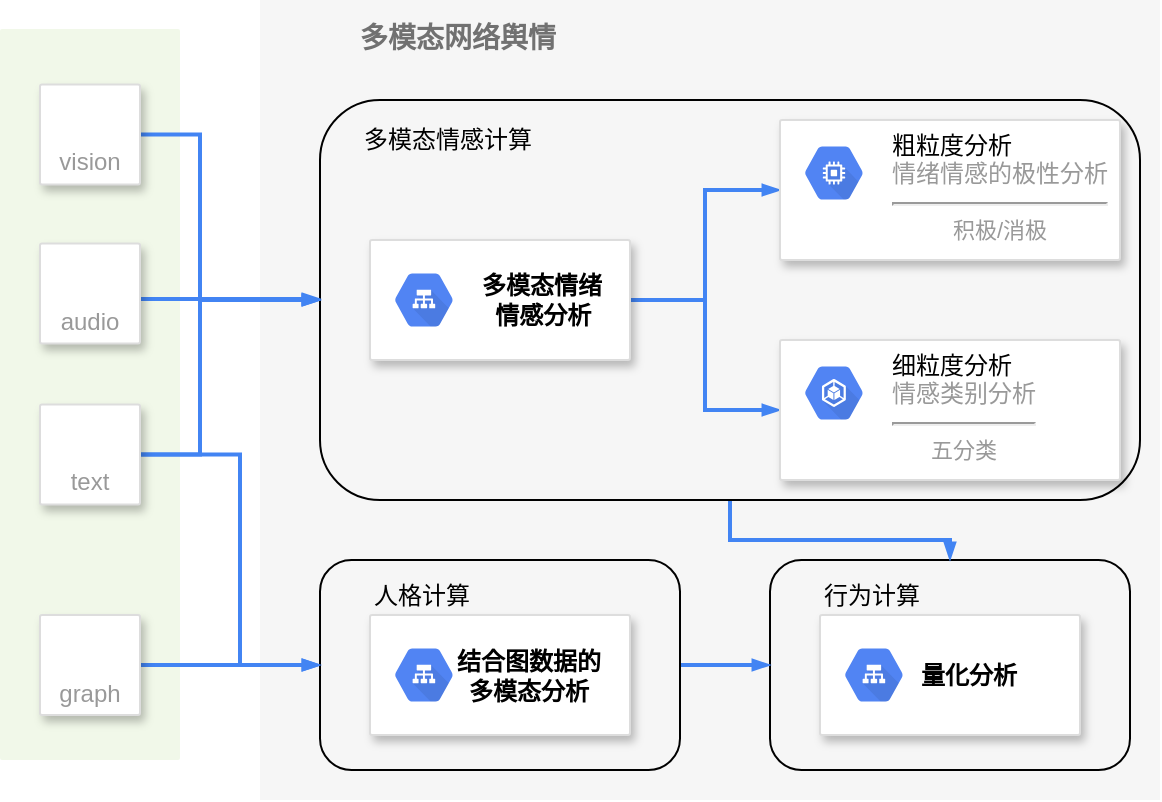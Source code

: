 <mxfile version="14.8.0" type="github">
  <diagram id="f106602c-feb2-e66a-4537-3a34d633f6aa" name="Page-1">
    <mxGraphModel dx="813" dy="435" grid="1" gridSize="10" guides="1" tooltips="1" connect="1" arrows="1" fold="1" page="1" pageScale="1" pageWidth="1169" pageHeight="827" background="none" math="0" shadow="0">
      <root>
        <mxCell id="0" />
        <mxCell id="1" parent="0" />
        <mxCell id="14" value="&lt;b&gt;多模态网络舆情&lt;/b&gt;" style="fillColor=#F6F6F6;strokeColor=none;shadow=0;gradientColor=none;fontSize=14;align=left;spacing=10;fontColor=#717171;9E9E9E;verticalAlign=top;spacingTop=-4;fontStyle=0;spacingLeft=40;html=1;" parent="1" vertex="1">
          <mxGeometry x="400" y="70" width="450" height="400" as="geometry" />
        </mxCell>
        <mxCell id="8_cZJhwKtjIsKoZ_xuZb-1032" value="" style="rounded=1;whiteSpace=wrap;html=1;fontSize=12;fillColor=none;" vertex="1" parent="1">
          <mxGeometry x="655" y="350" width="180" height="105" as="geometry" />
        </mxCell>
        <mxCell id="8_cZJhwKtjIsKoZ_xuZb-1037" style="edgeStyle=orthogonalEdgeStyle;rounded=0;orthogonalLoop=1;jettySize=auto;html=1;exitX=0.5;exitY=1;exitDx=0;exitDy=0;entryX=0.5;entryY=0;entryDx=0;entryDy=0;dashed=0;labelBackgroundColor=none;fontSize=5;startFill=1;endArrow=blockThin;endFill=1;startSize=4;endSize=4;strokeColor=#4284F3;strokeWidth=2;align=left;" edge="1" parent="1" source="8_cZJhwKtjIsKoZ_xuZb-1017" target="8_cZJhwKtjIsKoZ_xuZb-1032">
          <mxGeometry relative="1" as="geometry" />
        </mxCell>
        <mxCell id="8_cZJhwKtjIsKoZ_xuZb-1017" value="" style="rounded=1;whiteSpace=wrap;html=1;fontSize=12;fillColor=none;" vertex="1" parent="1">
          <mxGeometry x="430" y="120" width="410" height="200" as="geometry" />
        </mxCell>
        <mxCell id="997" value="" style="rounded=1;absoluteArcSize=1;arcSize=2;html=1;strokeColor=none;gradientColor=none;shadow=0;dashed=0;fontSize=12;fontColor=#9E9E9E;align=center;verticalAlign=top;spacing=10;spacingTop=-4;fillColor=#F1F8E9;" parent="1" vertex="1">
          <mxGeometry x="270" y="84.5" width="90" height="365.5" as="geometry" />
        </mxCell>
        <mxCell id="8_cZJhwKtjIsKoZ_xuZb-1022" style="edgeStyle=orthogonalEdgeStyle;rounded=0;orthogonalLoop=1;jettySize=auto;html=1;exitX=1;exitY=0.5;exitDx=0;exitDy=0;dashed=0;labelBackgroundColor=none;fontSize=12;startFill=1;endArrow=blockThin;endFill=1;startSize=4;endSize=4;strokeColor=#4284F3;strokeWidth=2;align=left;" edge="1" parent="1" source="985" target="8_cZJhwKtjIsKoZ_xuZb-1017">
          <mxGeometry relative="1" as="geometry">
            <Array as="points">
              <mxPoint x="370" y="137" />
              <mxPoint x="370" y="220" />
            </Array>
          </mxGeometry>
        </mxCell>
        <mxCell id="985" value="vision" style="strokeColor=#dddddd;fillColor=#ffffff;shadow=1;strokeWidth=1;rounded=1;absoluteArcSize=1;arcSize=2;labelPosition=center;verticalLabelPosition=middle;align=center;verticalAlign=bottom;spacingLeft=0;fontColor=#999999;fontSize=12;whiteSpace=wrap;spacingBottom=2;html=1;" parent="1" vertex="1">
          <mxGeometry x="290" y="112.25" width="50" height="50" as="geometry" />
        </mxCell>
        <mxCell id="8_cZJhwKtjIsKoZ_xuZb-1014" style="edgeStyle=orthogonalEdgeStyle;rounded=0;orthogonalLoop=1;jettySize=auto;html=1;exitX=1;exitY=0.5;exitDx=0;exitDy=0;entryX=0;entryY=0.5;entryDx=0;entryDy=0;dashed=0;labelBackgroundColor=none;fontSize=12;startFill=1;endArrow=blockThin;endFill=1;startSize=4;endSize=4;strokeColor=#4284F3;strokeWidth=2;align=left;" edge="1" parent="1" source="989" target="993">
          <mxGeometry relative="1" as="geometry" />
        </mxCell>
        <mxCell id="8_cZJhwKtjIsKoZ_xuZb-1015" style="edgeStyle=orthogonalEdgeStyle;rounded=0;orthogonalLoop=1;jettySize=auto;html=1;exitX=1;exitY=0.5;exitDx=0;exitDy=0;entryX=0;entryY=0.5;entryDx=0;entryDy=0;dashed=0;labelBackgroundColor=none;fontSize=12;startFill=1;endArrow=blockThin;endFill=1;startSize=4;endSize=4;strokeColor=#4284F3;strokeWidth=2;align=left;" edge="1" parent="1" source="989" target="995">
          <mxGeometry relative="1" as="geometry" />
        </mxCell>
        <mxCell id="989" value="" style="strokeColor=#dddddd;fillColor=#ffffff;shadow=1;strokeWidth=1;rounded=1;absoluteArcSize=1;arcSize=2;fontSize=11;fontColor=#9E9E9E;align=center;html=1;" parent="1" vertex="1">
          <mxGeometry x="455" y="190" width="130" height="60" as="geometry" />
        </mxCell>
        <mxCell id="990" value="&lt;div style=&quot;text-align: justify&quot;&gt;&lt;b style=&quot;color: rgb(0 , 0 , 0)&quot;&gt;多模态情绪&lt;/b&gt;&lt;/div&gt;&lt;font color=&quot;#000000&quot; style=&quot;font-size: 12px&quot;&gt;&lt;div style=&quot;text-align: justify&quot;&gt;&lt;b&gt;&amp;nbsp; 情感分析&lt;/b&gt;&lt;/div&gt;&lt;/font&gt;" style="dashed=0;connectable=0;html=1;fillColor=#5184F3;strokeColor=none;shape=mxgraph.gcp2.hexIcon;prIcon=cloud_load_balancing;part=1;labelPosition=right;verticalLabelPosition=middle;align=left;verticalAlign=middle;spacingLeft=5;fontColor=#999999;fontSize=12;" parent="989" vertex="1">
          <mxGeometry y="0.5" width="44" height="39" relative="1" as="geometry">
            <mxPoint x="5" y="-19.5" as="offset" />
          </mxGeometry>
        </mxCell>
        <mxCell id="993" value="" style="strokeColor=#dddddd;fillColor=#ffffff;shadow=1;strokeWidth=1;rounded=1;absoluteArcSize=1;arcSize=2;fontSize=11;fontColor=#9E9E9E;align=center;html=1;" parent="1" vertex="1">
          <mxGeometry x="660" y="130" width="170" height="70" as="geometry" />
        </mxCell>
        <mxCell id="994" value="&lt;font color=&quot;#000000&quot;&gt;粗粒度分析&lt;/font&gt;&lt;br&gt;&lt;div style=&quot;text-align: center&quot;&gt;&lt;span&gt;情绪情感的极性分析&lt;/span&gt;&lt;/div&gt;&lt;hr&gt;&lt;span style=&quot;font-size: 11px&quot;&gt;&lt;div style=&quot;text-align: center&quot;&gt;&lt;span&gt;积极/消极&lt;/span&gt;&lt;/div&gt;&lt;/span&gt;" style="dashed=0;connectable=0;html=1;fillColor=#5184F3;strokeColor=none;shape=mxgraph.gcp2.hexIcon;prIcon=compute_engine;part=1;labelPosition=right;verticalLabelPosition=middle;align=left;verticalAlign=top;spacingLeft=5;fontColor=#999999;fontSize=12;spacingTop=-8;" parent="993" vertex="1">
          <mxGeometry width="44" height="39" relative="1" as="geometry">
            <mxPoint x="5" y="7" as="offset" />
          </mxGeometry>
        </mxCell>
        <mxCell id="995" value="" style="strokeColor=#dddddd;fillColor=#ffffff;shadow=1;strokeWidth=1;rounded=1;absoluteArcSize=1;arcSize=2;fontSize=11;fontColor=#9E9E9E;align=center;html=1;" parent="1" vertex="1">
          <mxGeometry x="660" y="240" width="170" height="70" as="geometry" />
        </mxCell>
        <mxCell id="996" value="&lt;font color=&quot;#000000&quot;&gt;细粒度分析&lt;/font&gt;&lt;br&gt;情感类别分析&lt;hr&gt;&lt;font style=&quot;font-size: 11px&quot;&gt;&lt;div style=&quot;text-align: center&quot;&gt;&lt;span&gt;五分类&lt;/span&gt;&lt;/div&gt;&lt;/font&gt;" style="dashed=0;connectable=0;html=1;fillColor=#5184F3;strokeColor=none;shape=mxgraph.gcp2.hexIcon;prIcon=container_engine;part=1;labelPosition=right;verticalLabelPosition=middle;align=left;verticalAlign=top;spacingLeft=5;fontColor=#999999;fontSize=12;spacingTop=-8;" parent="995" vertex="1">
          <mxGeometry width="44" height="39" relative="1" as="geometry">
            <mxPoint x="5" y="7" as="offset" />
          </mxGeometry>
        </mxCell>
        <mxCell id="8_cZJhwKtjIsKoZ_xuZb-1023" style="edgeStyle=orthogonalEdgeStyle;rounded=0;orthogonalLoop=1;jettySize=auto;html=1;dashed=0;labelBackgroundColor=none;fontSize=5;startFill=1;endArrow=blockThin;endFill=1;startSize=4;endSize=4;strokeColor=#4284F3;strokeWidth=2;align=left;" edge="1" parent="1" source="A9Urtk9K6G82j6xpJFMX-1001">
          <mxGeometry relative="1" as="geometry">
            <mxPoint x="430" y="219.5" as="targetPoint" />
            <Array as="points">
              <mxPoint x="380" y="220" />
            </Array>
          </mxGeometry>
        </mxCell>
        <mxCell id="A9Urtk9K6G82j6xpJFMX-1001" value="audio" style="strokeColor=#dddddd;fillColor=#ffffff;shadow=1;strokeWidth=1;rounded=1;absoluteArcSize=1;arcSize=2;labelPosition=center;verticalLabelPosition=middle;align=center;verticalAlign=bottom;spacingLeft=0;fontColor=#999999;fontSize=12;whiteSpace=wrap;spacingBottom=2;html=1;" parent="1" vertex="1">
          <mxGeometry x="290" y="191.75" width="50" height="50" as="geometry" />
        </mxCell>
        <mxCell id="8_cZJhwKtjIsKoZ_xuZb-1024" style="edgeStyle=orthogonalEdgeStyle;rounded=0;orthogonalLoop=1;jettySize=auto;html=1;exitX=1;exitY=0.5;exitDx=0;exitDy=0;dashed=0;labelBackgroundColor=none;fontSize=5;startFill=1;endArrow=blockThin;endFill=1;startSize=4;endSize=4;strokeColor=#4284F3;strokeWidth=2;align=left;" edge="1" parent="1" source="A9Urtk9K6G82j6xpJFMX-1002">
          <mxGeometry relative="1" as="geometry">
            <mxPoint x="430" y="220" as="targetPoint" />
            <Array as="points">
              <mxPoint x="370" y="297" />
              <mxPoint x="370" y="220" />
            </Array>
          </mxGeometry>
        </mxCell>
        <mxCell id="8_cZJhwKtjIsKoZ_xuZb-1040" style="edgeStyle=orthogonalEdgeStyle;rounded=0;orthogonalLoop=1;jettySize=auto;html=1;exitX=1;exitY=0.5;exitDx=0;exitDy=0;entryX=0;entryY=0.5;entryDx=0;entryDy=0;dashed=0;labelBackgroundColor=none;fontSize=5;startFill=1;endArrow=blockThin;endFill=1;startSize=4;endSize=4;strokeColor=#4284F3;strokeWidth=2;align=left;" edge="1" parent="1" source="A9Urtk9K6G82j6xpJFMX-1002" target="8_cZJhwKtjIsKoZ_xuZb-1029">
          <mxGeometry relative="1" as="geometry">
            <Array as="points">
              <mxPoint x="390" y="297" />
              <mxPoint x="390" y="402" />
            </Array>
          </mxGeometry>
        </mxCell>
        <mxCell id="A9Urtk9K6G82j6xpJFMX-1002" value="text" style="strokeColor=#dddddd;fillColor=#ffffff;shadow=1;strokeWidth=1;rounded=1;absoluteArcSize=1;arcSize=2;labelPosition=center;verticalLabelPosition=middle;align=center;verticalAlign=bottom;spacingLeft=0;fontColor=#999999;fontSize=12;whiteSpace=wrap;spacingBottom=2;html=1;" parent="1" vertex="1">
          <mxGeometry x="290" y="272.25" width="50" height="50" as="geometry" />
        </mxCell>
        <mxCell id="8_cZJhwKtjIsKoZ_xuZb-1018" value="多模态情感计算" style="text;html=1;strokeColor=none;fillColor=none;align=left;verticalAlign=middle;whiteSpace=wrap;rounded=0;fontSize=12;" vertex="1" parent="1">
          <mxGeometry x="450" y="130" width="90" height="20" as="geometry" />
        </mxCell>
        <mxCell id="8_cZJhwKtjIsKoZ_xuZb-1036" style="edgeStyle=orthogonalEdgeStyle;rounded=0;orthogonalLoop=1;jettySize=auto;html=1;exitX=1;exitY=0.5;exitDx=0;exitDy=0;dashed=0;labelBackgroundColor=none;fontSize=5;startFill=1;endArrow=blockThin;endFill=1;startSize=4;endSize=4;strokeColor=#4284F3;strokeWidth=2;align=left;" edge="1" parent="1" source="8_cZJhwKtjIsKoZ_xuZb-1029" target="8_cZJhwKtjIsKoZ_xuZb-1032">
          <mxGeometry relative="1" as="geometry" />
        </mxCell>
        <mxCell id="8_cZJhwKtjIsKoZ_xuZb-1029" value="" style="rounded=1;whiteSpace=wrap;html=1;fontSize=12;fillColor=none;" vertex="1" parent="1">
          <mxGeometry x="430" y="350" width="180" height="105" as="geometry" />
        </mxCell>
        <mxCell id="8_cZJhwKtjIsKoZ_xuZb-1019" value="" style="strokeColor=#dddddd;fillColor=#ffffff;shadow=1;strokeWidth=1;rounded=1;absoluteArcSize=1;arcSize=2;fontSize=11;fontColor=#9E9E9E;align=center;html=1;" vertex="1" parent="1">
          <mxGeometry x="455" y="377.5" width="130" height="60" as="geometry" />
        </mxCell>
        <mxCell id="8_cZJhwKtjIsKoZ_xuZb-1020" value="&lt;div&gt;&lt;font color=&quot;#000000&quot;&gt;&lt;b&gt;&amp;nbsp; &amp;nbsp;结合图数据的&lt;/b&gt;&lt;/font&gt;&lt;/div&gt;&lt;div&gt;&lt;font color=&quot;#000000&quot;&gt;&lt;b&gt;&amp;nbsp; &amp;nbsp;多&lt;/b&gt;&lt;/font&gt;&lt;b style=&quot;color: rgb(0 , 0 , 0)&quot;&gt;模态&lt;/b&gt;&lt;b style=&quot;color: rgb(0 , 0 , 0)&quot;&gt;分析&lt;/b&gt;&lt;/div&gt;" style="dashed=0;connectable=0;html=1;fillColor=#5184F3;strokeColor=none;shape=mxgraph.gcp2.hexIcon;prIcon=cloud_load_balancing;part=1;labelPosition=right;verticalLabelPosition=middle;align=center;verticalAlign=middle;spacingLeft=5;fontColor=#999999;fontSize=12;" vertex="1" parent="8_cZJhwKtjIsKoZ_xuZb-1019">
          <mxGeometry y="0.5" width="44" height="39" relative="1" as="geometry">
            <mxPoint x="5" y="-19.5" as="offset" />
          </mxGeometry>
        </mxCell>
        <mxCell id="8_cZJhwKtjIsKoZ_xuZb-1039" style="edgeStyle=orthogonalEdgeStyle;rounded=0;orthogonalLoop=1;jettySize=auto;html=1;entryX=0;entryY=0.5;entryDx=0;entryDy=0;dashed=0;labelBackgroundColor=none;fontSize=5;startFill=1;endArrow=blockThin;endFill=1;startSize=4;endSize=4;strokeColor=#4284F3;strokeWidth=2;align=left;" edge="1" parent="1" source="8_cZJhwKtjIsKoZ_xuZb-1021" target="8_cZJhwKtjIsKoZ_xuZb-1029">
          <mxGeometry relative="1" as="geometry" />
        </mxCell>
        <mxCell id="8_cZJhwKtjIsKoZ_xuZb-1021" value="graph" style="strokeColor=#dddddd;fillColor=#ffffff;shadow=1;strokeWidth=1;rounded=1;absoluteArcSize=1;arcSize=2;labelPosition=center;verticalLabelPosition=middle;align=center;verticalAlign=bottom;spacingLeft=0;fontColor=#999999;fontSize=12;whiteSpace=wrap;spacingBottom=2;html=1;" vertex="1" parent="1">
          <mxGeometry x="290" y="377.5" width="50" height="50" as="geometry" />
        </mxCell>
        <mxCell id="8_cZJhwKtjIsKoZ_xuZb-1033" value="" style="strokeColor=#dddddd;fillColor=#ffffff;shadow=1;strokeWidth=1;rounded=1;absoluteArcSize=1;arcSize=2;fontSize=11;fontColor=#9E9E9E;align=center;html=1;" vertex="1" parent="1">
          <mxGeometry x="680" y="377.5" width="130" height="60" as="geometry" />
        </mxCell>
        <mxCell id="8_cZJhwKtjIsKoZ_xuZb-1034" value="&lt;div&gt;&lt;font color=&quot;#000000&quot;&gt;&lt;b&gt;量化分析&lt;/b&gt;&lt;/font&gt;&lt;/div&gt;" style="dashed=0;connectable=0;html=1;fillColor=#5184F3;strokeColor=none;shape=mxgraph.gcp2.hexIcon;prIcon=cloud_load_balancing;part=1;labelPosition=right;verticalLabelPosition=middle;align=center;verticalAlign=middle;spacingLeft=5;fontColor=#999999;fontSize=12;" vertex="1" parent="8_cZJhwKtjIsKoZ_xuZb-1033">
          <mxGeometry y="0.5" width="44" height="39" relative="1" as="geometry">
            <mxPoint x="5" y="-19.5" as="offset" />
          </mxGeometry>
        </mxCell>
        <mxCell id="8_cZJhwKtjIsKoZ_xuZb-1041" value="人格计算" style="text;html=1;strokeColor=none;fillColor=none;align=left;verticalAlign=middle;whiteSpace=wrap;rounded=0;fontSize=12;" vertex="1" parent="1">
          <mxGeometry x="455" y="357.5" width="90" height="20" as="geometry" />
        </mxCell>
        <mxCell id="8_cZJhwKtjIsKoZ_xuZb-1042" value="行为计算" style="text;html=1;strokeColor=none;fillColor=none;align=left;verticalAlign=middle;whiteSpace=wrap;rounded=0;fontSize=12;" vertex="1" parent="1">
          <mxGeometry x="680" y="357.5" width="90" height="20" as="geometry" />
        </mxCell>
      </root>
    </mxGraphModel>
  </diagram>
</mxfile>
